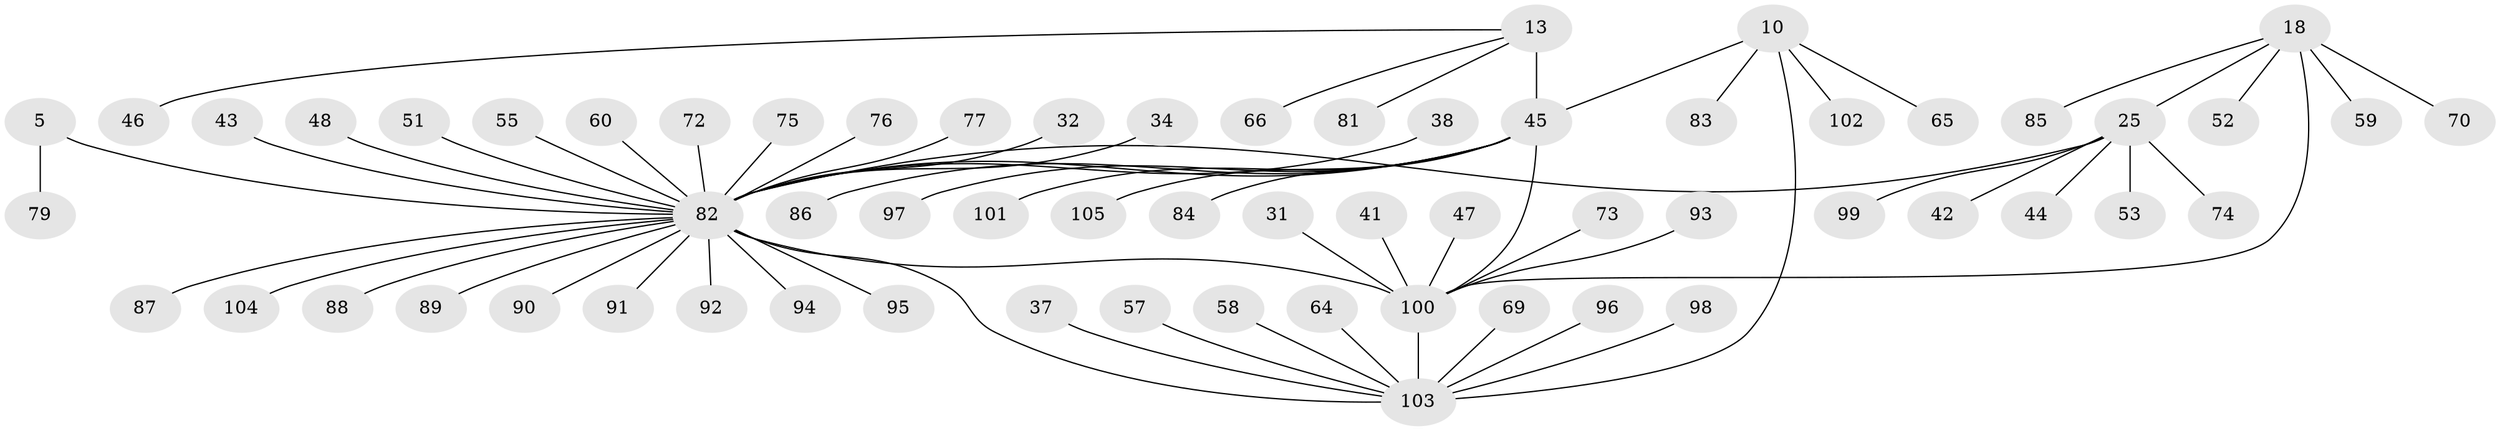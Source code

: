 // original degree distribution, {5: 0.02857142857142857, 11: 0.009523809523809525, 12: 0.02857142857142857, 6: 0.0761904761904762, 4: 0.01904761904761905, 9: 0.0380952380952381, 7: 0.0380952380952381, 8: 0.01904761904761905, 1: 0.6285714285714286, 2: 0.09523809523809523, 3: 0.01904761904761905}
// Generated by graph-tools (version 1.1) at 2025/58/03/04/25 21:58:07]
// undirected, 63 vertices, 66 edges
graph export_dot {
graph [start="1"]
  node [color=gray90,style=filled];
  5 [super="+1"];
  10 [super="+6"];
  13 [super="+11"];
  18 [super="+17"];
  25 [super="+22"];
  31;
  32;
  34;
  37;
  38;
  41 [super="+40"];
  42;
  43;
  44;
  45 [super="+14+15"];
  46;
  47;
  48;
  51;
  52;
  53;
  55;
  57;
  58;
  59;
  60;
  64;
  65;
  66;
  69;
  70;
  72;
  73;
  74 [super="+33"];
  75;
  76;
  77;
  79;
  81;
  82 [super="+24+26+49+71+29+30"];
  83;
  84;
  85;
  86;
  87;
  88 [super="+63"];
  89;
  90;
  91;
  92;
  93 [super="+78"];
  94 [super="+68"];
  95 [super="+61"];
  96;
  97 [super="+62"];
  98;
  99 [super="+56"];
  100 [super="+20+19"];
  101 [super="+54"];
  102;
  103 [super="+80+9"];
  104;
  105;
  5 -- 79;
  5 -- 82 [weight=6];
  10 -- 83;
  10 -- 65;
  10 -- 102;
  10 -- 45;
  10 -- 103 [weight=6];
  13 -- 81;
  13 -- 66;
  13 -- 46;
  13 -- 45 [weight=6];
  18 -- 70;
  18 -- 52;
  18 -- 85;
  18 -- 25;
  18 -- 59;
  18 -- 100 [weight=6];
  25 -- 42;
  25 -- 44;
  25 -- 53;
  25 -- 74;
  25 -- 99;
  25 -- 82 [weight=7];
  31 -- 100;
  32 -- 82;
  34 -- 82;
  37 -- 103;
  38 -- 82;
  41 -- 100;
  43 -- 82;
  45 -- 82 [weight=2];
  45 -- 84;
  45 -- 101;
  45 -- 97;
  45 -- 86;
  45 -- 105;
  45 -- 100;
  47 -- 100;
  48 -- 82;
  51 -- 82;
  55 -- 82;
  57 -- 103;
  58 -- 103;
  60 -- 82;
  64 -- 103;
  69 -- 103;
  72 -- 82;
  73 -- 100;
  75 -- 82;
  76 -- 82;
  77 -- 82;
  82 -- 88;
  82 -- 90;
  82 -- 91;
  82 -- 95;
  82 -- 103 [weight=3];
  82 -- 104;
  82 -- 89;
  82 -- 87;
  82 -- 92;
  82 -- 94;
  82 -- 100 [weight=2];
  93 -- 100;
  96 -- 103;
  98 -- 103;
  100 -- 103 [weight=3];
}
